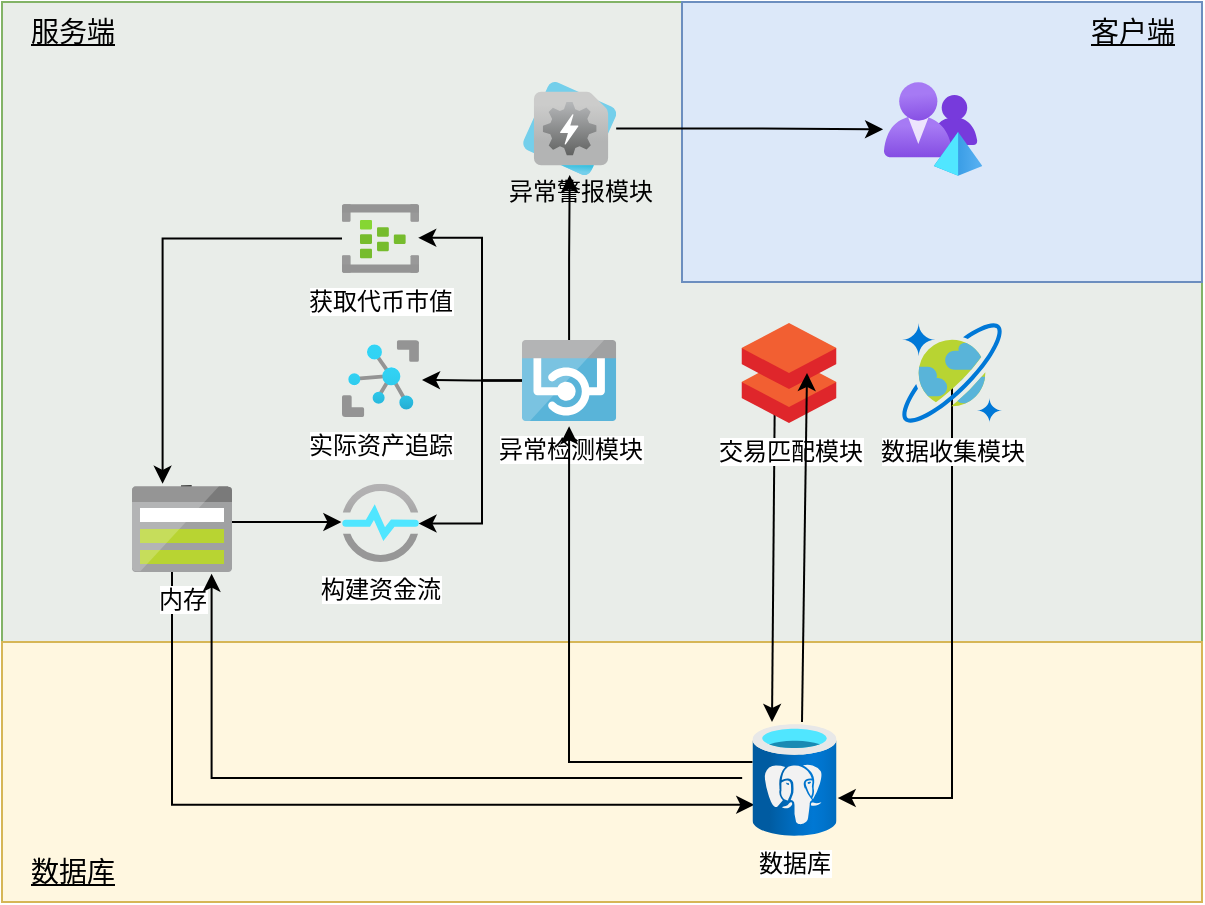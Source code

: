 <mxfile version="21.2.9" type="github" pages="5">
  <diagram id="7gcUSTIZ7YSJ5vT40chW" name="Page-1">
    <mxGraphModel dx="1434" dy="739" grid="1" gridSize="10" guides="1" tooltips="1" connect="1" arrows="1" fold="1" page="1" pageScale="1" pageWidth="1169" pageHeight="827" math="0" shadow="0">
      <root>
        <mxCell id="0" />
        <mxCell id="1" parent="0" />
        <mxCell id="fCvnSZPCtA3nZBG5pQS0-50" value="" style="rounded=1;whiteSpace=wrap;html=1;arcSize=0;fillColor=#e9ede9;strokeColor=#82b366;" parent="1" vertex="1">
          <mxGeometry x="210" y="110" width="600" height="450" as="geometry" />
        </mxCell>
        <mxCell id="fCvnSZPCtA3nZBG5pQS0-58" value="" style="rounded=1;whiteSpace=wrap;html=1;gradientDirection=radial;fillColor=#fff7e0;strokeColor=#d6b656;arcSize=0;" parent="1" vertex="1">
          <mxGeometry x="210" y="430" width="600" height="130" as="geometry" />
        </mxCell>
        <mxCell id="fCvnSZPCtA3nZBG5pQS0-57" value="" style="rounded=1;whiteSpace=wrap;html=1;gradientDirection=radial;fillColor=#dce8f9;strokeColor=#6c8ebf;arcSize=0;" parent="1" vertex="1">
          <mxGeometry x="550" y="110" width="260" height="140" as="geometry" />
        </mxCell>
        <mxCell id="fCvnSZPCtA3nZBG5pQS0-8" style="edgeStyle=none;rounded=0;orthogonalLoop=1;jettySize=auto;html=1;" parent="1" edge="1">
          <mxGeometry relative="1" as="geometry">
            <mxPoint x="596.5" y="295.5" as="sourcePoint" />
            <mxPoint x="595" y="470" as="targetPoint" />
          </mxGeometry>
        </mxCell>
        <mxCell id="SZY12_XKgGBlkoAp8IEY-2" value="交易匹配模块" style="aspect=fixed;html=1;perimeter=none;align=center;shadow=0;dashed=0;image;fontSize=12;image=img/lib/mscae/Databricks.svg;" parent="1" vertex="1">
          <mxGeometry x="579.75" y="270.5" width="47.5" height="50" as="geometry" />
        </mxCell>
        <mxCell id="fCvnSZPCtA3nZBG5pQS0-20" style="edgeStyle=orthogonalEdgeStyle;rounded=0;orthogonalLoop=1;jettySize=auto;html=1;entryX=1.014;entryY=0.661;entryDx=0;entryDy=0;entryPerimeter=0;" parent="1" source="SZY12_XKgGBlkoAp8IEY-6" target="fCvnSZPCtA3nZBG5pQS0-4" edge="1">
          <mxGeometry relative="1" as="geometry">
            <Array as="points">
              <mxPoint x="685" y="508" />
            </Array>
          </mxGeometry>
        </mxCell>
        <mxCell id="SZY12_XKgGBlkoAp8IEY-6" value="数据收集模块" style="aspect=fixed;html=1;perimeter=none;align=center;shadow=0;dashed=0;image;fontSize=12;image=img/lib/mscae/CosmosDB.svg;" parent="1" vertex="1">
          <mxGeometry x="660" y="270.5" width="50" height="50" as="geometry" />
        </mxCell>
        <mxCell id="fCvnSZPCtA3nZBG5pQS0-34" style="edgeStyle=orthogonalEdgeStyle;rounded=0;orthogonalLoop=1;jettySize=auto;html=1;entryX=0.989;entryY=0.49;entryDx=0;entryDy=0;entryPerimeter=0;" parent="1" source="SZY12_XKgGBlkoAp8IEY-7" target="fCvnSZPCtA3nZBG5pQS0-16" edge="1">
          <mxGeometry relative="1" as="geometry">
            <Array as="points">
              <mxPoint x="450" y="299" />
              <mxPoint x="450" y="228" />
            </Array>
          </mxGeometry>
        </mxCell>
        <mxCell id="fCvnSZPCtA3nZBG5pQS0-37" style="edgeStyle=orthogonalEdgeStyle;rounded=0;orthogonalLoop=1;jettySize=auto;html=1;" parent="1" source="SZY12_XKgGBlkoAp8IEY-7" edge="1">
          <mxGeometry relative="1" as="geometry">
            <mxPoint x="420" y="299.0" as="targetPoint" />
          </mxGeometry>
        </mxCell>
        <mxCell id="fCvnSZPCtA3nZBG5pQS0-38" style="edgeStyle=orthogonalEdgeStyle;rounded=0;orthogonalLoop=1;jettySize=auto;html=1;entryX=0.993;entryY=0.509;entryDx=0;entryDy=0;entryPerimeter=0;" parent="1" source="SZY12_XKgGBlkoAp8IEY-7" target="fCvnSZPCtA3nZBG5pQS0-24" edge="1">
          <mxGeometry relative="1" as="geometry">
            <Array as="points">
              <mxPoint x="450" y="299" />
              <mxPoint x="450" y="371" />
            </Array>
          </mxGeometry>
        </mxCell>
        <mxCell id="fCvnSZPCtA3nZBG5pQS0-46" style="edgeStyle=orthogonalEdgeStyle;rounded=0;orthogonalLoop=1;jettySize=auto;html=1;" parent="1" source="SZY12_XKgGBlkoAp8IEY-7" target="fCvnSZPCtA3nZBG5pQS0-17" edge="1">
          <mxGeometry relative="1" as="geometry" />
        </mxCell>
        <mxCell id="SZY12_XKgGBlkoAp8IEY-7" value="异常检测模块" style="aspect=fixed;html=1;perimeter=none;align=center;shadow=0;dashed=0;image;fontSize=12;image=img/lib/mscae/App_Service_API_Apps.svg;" parent="1" vertex="1">
          <mxGeometry x="470" y="279" width="47.09" height="40.5" as="geometry" />
        </mxCell>
        <mxCell id="fCvnSZPCtA3nZBG5pQS0-41" style="edgeStyle=orthogonalEdgeStyle;rounded=0;orthogonalLoop=1;jettySize=auto;html=1;entryX=-0.009;entryY=0.513;entryDx=0;entryDy=0;entryPerimeter=0;exitX=0.597;exitY=0.004;exitDx=0;exitDy=0;exitPerimeter=0;" parent="1" source="fCvnSZPCtA3nZBG5pQS0-1" target="fCvnSZPCtA3nZBG5pQS0-24" edge="1">
          <mxGeometry relative="1" as="geometry">
            <Array as="points">
              <mxPoint x="300" y="370" />
              <mxPoint x="380" y="370" />
            </Array>
          </mxGeometry>
        </mxCell>
        <mxCell id="fCvnSZPCtA3nZBG5pQS0-49" style="edgeStyle=orthogonalEdgeStyle;rounded=0;orthogonalLoop=1;jettySize=auto;html=1;entryX=0.021;entryY=0.722;entryDx=0;entryDy=0;entryPerimeter=0;exitX=0;exitY=0;exitDx=0;exitDy=0;" parent="1" source="fCvnSZPCtA3nZBG5pQS0-1" edge="1">
          <mxGeometry relative="1" as="geometry">
            <mxPoint x="295.0" y="421.5" as="sourcePoint" />
            <mxPoint x="586.132" y="511.432" as="targetPoint" />
            <Array as="points">
              <mxPoint x="295" y="511" />
            </Array>
          </mxGeometry>
        </mxCell>
        <mxCell id="fCvnSZPCtA3nZBG5pQS0-1" value="内存" style="aspect=fixed;html=1;perimeter=none;align=center;shadow=0;dashed=0;image;fontSize=12;image=img/lib/mscae/Storage.svg;" parent="1" vertex="1">
          <mxGeometry x="275" y="352" width="50" height="43" as="geometry" />
        </mxCell>
        <mxCell id="fCvnSZPCtA3nZBG5pQS0-11" style="edgeStyle=orthogonalEdgeStyle;rounded=0;orthogonalLoop=1;jettySize=auto;html=1;entryX=0.5;entryY=1.065;entryDx=0;entryDy=0;entryPerimeter=0;" parent="1" source="fCvnSZPCtA3nZBG5pQS0-4" target="SZY12_XKgGBlkoAp8IEY-7" edge="1">
          <mxGeometry relative="1" as="geometry">
            <Array as="points">
              <mxPoint x="494" y="490" />
            </Array>
          </mxGeometry>
        </mxCell>
        <mxCell id="fCvnSZPCtA3nZBG5pQS0-14" style="edgeStyle=orthogonalEdgeStyle;rounded=0;orthogonalLoop=1;jettySize=auto;html=1;entryX=0.796;entryY=1.02;entryDx=0;entryDy=0;entryPerimeter=0;exitX=-0.123;exitY=0.482;exitDx=0;exitDy=0;exitPerimeter=0;" parent="1" source="fCvnSZPCtA3nZBG5pQS0-4" target="fCvnSZPCtA3nZBG5pQS0-1" edge="1">
          <mxGeometry relative="1" as="geometry">
            <mxPoint x="550" y="447" as="sourcePoint" />
            <mxPoint x="321" y="446.801" as="targetPoint" />
            <Array as="points">
              <mxPoint x="315" y="498" />
            </Array>
          </mxGeometry>
        </mxCell>
        <mxCell id="fCvnSZPCtA3nZBG5pQS0-4" value="数据库" style="aspect=fixed;html=1;points=[];align=center;image;fontSize=12;image=img/lib/azure2/databases/Azure_Database_PostgreSQL_Server.svg;" parent="1" vertex="1">
          <mxGeometry x="585.25" y="471" width="42" height="56" as="geometry" />
        </mxCell>
        <mxCell id="fCvnSZPCtA3nZBG5pQS0-9" style="edgeStyle=none;rounded=0;orthogonalLoop=1;jettySize=auto;html=1;entryX=0;entryY=0;entryDx=0;entryDy=0;" parent="1" edge="1">
          <mxGeometry relative="1" as="geometry">
            <mxPoint x="610" y="470" as="sourcePoint" />
            <mxPoint x="612.5" y="295.5" as="targetPoint" />
          </mxGeometry>
        </mxCell>
        <mxCell id="fCvnSZPCtA3nZBG5pQS0-42" style="edgeStyle=orthogonalEdgeStyle;rounded=0;orthogonalLoop=1;jettySize=auto;html=1;entryX=0.306;entryY=-0.025;entryDx=0;entryDy=0;entryPerimeter=0;" parent="1" source="fCvnSZPCtA3nZBG5pQS0-16" target="fCvnSZPCtA3nZBG5pQS0-1" edge="1">
          <mxGeometry relative="1" as="geometry">
            <mxPoint x="260" y="410" as="targetPoint" />
            <Array as="points">
              <mxPoint x="290" y="228" />
            </Array>
          </mxGeometry>
        </mxCell>
        <mxCell id="fCvnSZPCtA3nZBG5pQS0-16" value="获取代币市值" style="aspect=fixed;html=1;points=[];align=center;image;fontSize=12;image=img/lib/azure2/iot/Event_Hubs.svg;" parent="1" vertex="1">
          <mxGeometry x="380" y="211" width="38.52" height="34.5" as="geometry" />
        </mxCell>
        <mxCell id="fCvnSZPCtA3nZBG5pQS0-54" style="edgeStyle=orthogonalEdgeStyle;rounded=0;orthogonalLoop=1;jettySize=auto;html=1;entryX=-0.009;entryY=0.503;entryDx=0;entryDy=0;entryPerimeter=0;" parent="1" source="fCvnSZPCtA3nZBG5pQS0-17" target="fCvnSZPCtA3nZBG5pQS0-53" edge="1">
          <mxGeometry relative="1" as="geometry" />
        </mxCell>
        <mxCell id="fCvnSZPCtA3nZBG5pQS0-17" value="" style="aspect=fixed;html=1;points=[];align=center;image;fontSize=12;image=img/lib/azure2/other/RTOS.svg;" parent="1" vertex="1">
          <mxGeometry x="470.59" y="150" width="46.5" height="46.5" as="geometry" />
        </mxCell>
        <mxCell id="fCvnSZPCtA3nZBG5pQS0-23" value="实际资产追踪" style="aspect=fixed;html=1;points=[];align=center;image;fontSize=12;image=img/lib/azure2/iot/IoT_Hub.svg;" parent="1" vertex="1">
          <mxGeometry x="380" y="279" width="38.52" height="38.52" as="geometry" />
        </mxCell>
        <mxCell id="fCvnSZPCtA3nZBG5pQS0-24" value="构建资金流" style="aspect=fixed;html=1;points=[];align=center;image;fontSize=12;image=img/lib/azure2/iot/Time_Series_Insights_Environments.svg;" parent="1" vertex="1">
          <mxGeometry x="380" y="350.91" width="38.52" height="39.09" as="geometry" />
        </mxCell>
        <mxCell id="fCvnSZPCtA3nZBG5pQS0-45" value="异常警报模块" style="text;html=1;align=center;verticalAlign=middle;resizable=0;points=[];autosize=1;strokeColor=none;fillColor=none;" parent="1" vertex="1">
          <mxGeometry x="449.26" y="190" width="100" height="30" as="geometry" />
        </mxCell>
        <mxCell id="fCvnSZPCtA3nZBG5pQS0-53" value="" style="aspect=fixed;html=1;points=[];align=center;image;fontSize=12;image=img/lib/azure2/azure_stack/Multi_Tenancy.svg;" parent="1" vertex="1">
          <mxGeometry x="651" y="150" width="49.17" height="47" as="geometry" />
        </mxCell>
        <mxCell id="fCvnSZPCtA3nZBG5pQS0-60" value="&lt;u style=&quot;font-size: 14px;&quot;&gt;数据库&lt;/u&gt;" style="text;html=1;align=center;verticalAlign=middle;resizable=0;points=[];autosize=1;strokeColor=none;fillColor=none;fontSize=14;" parent="1" vertex="1">
          <mxGeometry x="210" y="530" width="70" height="30" as="geometry" />
        </mxCell>
        <mxCell id="fCvnSZPCtA3nZBG5pQS0-61" value="&lt;u style=&quot;font-size: 14px;&quot;&gt;服务端&lt;/u&gt;" style="text;html=1;align=center;verticalAlign=middle;resizable=0;points=[];autosize=1;strokeColor=none;fillColor=none;fontSize=14;" parent="1" vertex="1">
          <mxGeometry x="210" y="110" width="70" height="30" as="geometry" />
        </mxCell>
        <mxCell id="fCvnSZPCtA3nZBG5pQS0-62" value="&lt;u style=&quot;font-size: 14px;&quot;&gt;客户端&lt;/u&gt;" style="text;html=1;align=center;verticalAlign=middle;resizable=0;points=[];autosize=1;strokeColor=none;fillColor=none;fontSize=14;" parent="1" vertex="1">
          <mxGeometry x="740" y="110" width="70" height="30" as="geometry" />
        </mxCell>
      </root>
    </mxGraphModel>
  </diagram>
  <diagram name="整体架构模块" id="tzdB0sstEKL8gar7C3zU">
    <mxGraphModel dx="989" dy="510" grid="1" gridSize="10" guides="1" tooltips="1" connect="1" arrows="1" fold="1" page="1" pageScale="1" pageWidth="1169" pageHeight="827" math="0" shadow="0">
      <root>
        <mxCell id="PqSMLpNbv3ZG1GdDaIyW-0" />
        <mxCell id="PqSMLpNbv3ZG1GdDaIyW-1" parent="PqSMLpNbv3ZG1GdDaIyW-0" />
        <mxCell id="PqSMLpNbv3ZG1GdDaIyW-2" value="" style="rounded=1;whiteSpace=wrap;html=1;arcSize=0;fillColor=#e9ede9;strokeColor=#82b366;" parent="PqSMLpNbv3ZG1GdDaIyW-1" vertex="1">
          <mxGeometry x="210" y="130" width="600" height="350" as="geometry" />
        </mxCell>
        <mxCell id="PqSMLpNbv3ZG1GdDaIyW-3" value="" style="rounded=1;whiteSpace=wrap;html=1;gradientDirection=radial;fillColor=#fff7e0;strokeColor=#d6b656;arcSize=0;" parent="PqSMLpNbv3ZG1GdDaIyW-1" vertex="1">
          <mxGeometry x="210" y="400" width="600" height="120" as="geometry" />
        </mxCell>
        <mxCell id="PqSMLpNbv3ZG1GdDaIyW-4" value="" style="rounded=1;whiteSpace=wrap;html=1;gradientDirection=radial;fillColor=#dce8f9;strokeColor=#6c8ebf;arcSize=0;" parent="PqSMLpNbv3ZG1GdDaIyW-1" vertex="1">
          <mxGeometry x="550" y="130" width="260" height="120" as="geometry" />
        </mxCell>
        <mxCell id="PqSMLpNbv3ZG1GdDaIyW-7" style="edgeStyle=orthogonalEdgeStyle;rounded=0;orthogonalLoop=1;jettySize=auto;html=1;entryX=0.995;entryY=0.682;entryDx=0;entryDy=0;entryPerimeter=0;exitX=0.488;exitY=0.965;exitDx=0;exitDy=0;exitPerimeter=0;" parent="PqSMLpNbv3ZG1GdDaIyW-1" source="7ehtW5c3o4fFcdN01mi9-8" target="PqSMLpNbv3ZG1GdDaIyW-19" edge="1">
          <mxGeometry relative="1" as="geometry">
            <mxPoint x="685" y="295.5" as="sourcePoint" />
            <Array as="points">
              <mxPoint x="700" y="319" />
              <mxPoint x="700" y="457" />
            </Array>
          </mxGeometry>
        </mxCell>
        <mxCell id="PqSMLpNbv3ZG1GdDaIyW-9" style="edgeStyle=orthogonalEdgeStyle;rounded=0;orthogonalLoop=1;jettySize=auto;html=1;entryX=0.989;entryY=0.49;entryDx=0;entryDy=0;entryPerimeter=0;" parent="PqSMLpNbv3ZG1GdDaIyW-1" edge="1">
          <mxGeometry relative="1" as="geometry">
            <mxPoint x="493.545" y="299.25" as="sourcePoint" />
            <mxPoint x="418.096" y="227.905" as="targetPoint" />
            <Array as="points">
              <mxPoint x="450" y="299" />
              <mxPoint x="450" y="228" />
            </Array>
          </mxGeometry>
        </mxCell>
        <mxCell id="PqSMLpNbv3ZG1GdDaIyW-10" style="edgeStyle=orthogonalEdgeStyle;rounded=0;orthogonalLoop=1;jettySize=auto;html=1;" parent="PqSMLpNbv3ZG1GdDaIyW-1" edge="1">
          <mxGeometry relative="1" as="geometry">
            <mxPoint x="420" y="299.0" as="targetPoint" />
            <mxPoint x="493.545" y="299.25" as="sourcePoint" />
            <Array as="points">
              <mxPoint x="440" y="299" />
              <mxPoint x="440" y="299" />
            </Array>
          </mxGeometry>
        </mxCell>
        <mxCell id="PqSMLpNbv3ZG1GdDaIyW-11" style="edgeStyle=orthogonalEdgeStyle;rounded=0;orthogonalLoop=1;jettySize=auto;html=1;entryX=0.993;entryY=0.509;entryDx=0;entryDy=0;entryPerimeter=0;" parent="PqSMLpNbv3ZG1GdDaIyW-1" edge="1">
          <mxGeometry relative="1" as="geometry">
            <mxPoint x="493.545" y="299.25" as="sourcePoint" />
            <mxPoint x="418.25" y="370.807" as="targetPoint" />
            <Array as="points">
              <mxPoint x="450" y="299" />
              <mxPoint x="450" y="371" />
            </Array>
          </mxGeometry>
        </mxCell>
        <mxCell id="PqSMLpNbv3ZG1GdDaIyW-14" style="edgeStyle=orthogonalEdgeStyle;rounded=0;orthogonalLoop=1;jettySize=auto;html=1;entryX=-0.009;entryY=0.513;entryDx=0;entryDy=0;entryPerimeter=0;exitX=0.597;exitY=0.004;exitDx=0;exitDy=0;exitPerimeter=0;" parent="PqSMLpNbv3ZG1GdDaIyW-1" source="PqSMLpNbv3ZG1GdDaIyW-16" edge="1">
          <mxGeometry relative="1" as="geometry">
            <mxPoint x="379.653" y="370.963" as="targetPoint" />
            <Array as="points">
              <mxPoint x="300" y="370" />
              <mxPoint x="380" y="370" />
            </Array>
          </mxGeometry>
        </mxCell>
        <mxCell id="PqSMLpNbv3ZG1GdDaIyW-15" style="edgeStyle=orthogonalEdgeStyle;rounded=0;orthogonalLoop=1;jettySize=auto;html=1;entryX=0.026;entryY=0.774;entryDx=0;entryDy=0;entryPerimeter=0;" parent="PqSMLpNbv3ZG1GdDaIyW-1" target="PqSMLpNbv3ZG1GdDaIyW-19" edge="1">
          <mxGeometry relative="1" as="geometry">
            <mxPoint x="295" y="380" as="sourcePoint" />
            <mxPoint x="586.132" y="465.432" as="targetPoint" />
            <Array as="points">
              <mxPoint x="290" y="380" />
              <mxPoint x="290" y="462" />
            </Array>
          </mxGeometry>
        </mxCell>
        <mxCell id="PqSMLpNbv3ZG1GdDaIyW-16" value="内存" style="aspect=fixed;html=1;perimeter=none;align=center;shadow=0;dashed=0;image;fontSize=12;image=img/lib/mscae/Storage.svg;" parent="PqSMLpNbv3ZG1GdDaIyW-1" vertex="1">
          <mxGeometry x="275" y="335" width="50" height="43" as="geometry" />
        </mxCell>
        <mxCell id="PqSMLpNbv3ZG1GdDaIyW-17" style="edgeStyle=orthogonalEdgeStyle;rounded=0;orthogonalLoop=1;jettySize=auto;html=1;entryX=0.5;entryY=1.065;entryDx=0;entryDy=0;entryPerimeter=0;" parent="PqSMLpNbv3ZG1GdDaIyW-1" source="PqSMLpNbv3ZG1GdDaIyW-19" edge="1">
          <mxGeometry relative="1" as="geometry">
            <mxPoint x="493.545" y="322.133" as="targetPoint" />
            <Array as="points">
              <mxPoint x="494" y="447" />
            </Array>
          </mxGeometry>
        </mxCell>
        <mxCell id="7ehtW5c3o4fFcdN01mi9-7" style="edgeStyle=orthogonalEdgeStyle;rounded=0;orthogonalLoop=1;jettySize=auto;html=1;fontSize=14;entryX=0.61;entryY=1.064;entryDx=0;entryDy=0;entryPerimeter=0;" parent="PqSMLpNbv3ZG1GdDaIyW-1" source="PqSMLpNbv3ZG1GdDaIyW-19" target="7ehtW5c3o4fFcdN01mi9-4" edge="1">
          <mxGeometry relative="1" as="geometry">
            <Array as="points">
              <mxPoint x="605" y="362" />
              <mxPoint x="605" y="362" />
            </Array>
          </mxGeometry>
        </mxCell>
        <mxCell id="NPJen0phOshPfew-Civ0-1" style="edgeStyle=orthogonalEdgeStyle;rounded=0;orthogonalLoop=1;jettySize=auto;html=1;entryX=0.767;entryY=1.031;entryDx=0;entryDy=0;entryPerimeter=0;" edge="1" parent="PqSMLpNbv3ZG1GdDaIyW-1" source="PqSMLpNbv3ZG1GdDaIyW-19" target="PqSMLpNbv3ZG1GdDaIyW-16">
          <mxGeometry relative="1" as="geometry" />
        </mxCell>
        <mxCell id="PqSMLpNbv3ZG1GdDaIyW-19" value="数据库" style="aspect=fixed;html=1;points=[];align=center;image;fontSize=12;image=img/lib/azure2/databases/Azure_Database_PostgreSQL_Server.svg;" parent="PqSMLpNbv3ZG1GdDaIyW-1" vertex="1">
          <mxGeometry x="582.25" y="419" width="42" height="56" as="geometry" />
        </mxCell>
        <mxCell id="PqSMLpNbv3ZG1GdDaIyW-20" style="edgeStyle=none;rounded=0;orthogonalLoop=1;jettySize=auto;html=1;entryX=0;entryY=0;entryDx=0;entryDy=0;startArrow=none;" parent="PqSMLpNbv3ZG1GdDaIyW-1" source="7ehtW5c3o4fFcdN01mi9-4" edge="1">
          <mxGeometry relative="1" as="geometry">
            <mxPoint x="610" y="470" as="sourcePoint" />
            <mxPoint x="612.5" y="295.5" as="targetPoint" />
          </mxGeometry>
        </mxCell>
        <mxCell id="PqSMLpNbv3ZG1GdDaIyW-21" style="edgeStyle=orthogonalEdgeStyle;rounded=0;orthogonalLoop=1;jettySize=auto;html=1;entryX=0.306;entryY=-0.025;entryDx=0;entryDy=0;entryPerimeter=0;" parent="PqSMLpNbv3ZG1GdDaIyW-1" target="PqSMLpNbv3ZG1GdDaIyW-16" edge="1">
          <mxGeometry relative="1" as="geometry">
            <mxPoint x="380" y="228.3" as="sourcePoint" />
            <mxPoint x="260" y="410" as="targetPoint" />
            <Array as="points">
              <mxPoint x="290" y="228" />
            </Array>
          </mxGeometry>
        </mxCell>
        <mxCell id="PqSMLpNbv3ZG1GdDaIyW-28" value="" style="aspect=fixed;html=1;points=[];align=center;image;fontSize=12;image=img/lib/azure2/azure_stack/Multi_Tenancy.svg;" parent="PqSMLpNbv3ZG1GdDaIyW-1" vertex="1">
          <mxGeometry x="671.33" y="140" width="49.17" height="47" as="geometry" />
        </mxCell>
        <mxCell id="PqSMLpNbv3ZG1GdDaIyW-29" value="&lt;u style=&quot;font-size: 14px;&quot;&gt;数据库&lt;/u&gt;" style="text;html=1;align=center;verticalAlign=middle;resizable=0;points=[];autosize=1;strokeColor=none;fillColor=none;fontSize=14;" parent="PqSMLpNbv3ZG1GdDaIyW-1" vertex="1">
          <mxGeometry x="210" y="440" width="70" height="30" as="geometry" />
        </mxCell>
        <mxCell id="PqSMLpNbv3ZG1GdDaIyW-30" value="&lt;u style=&quot;font-size: 14px;&quot;&gt;服务端&lt;/u&gt;" style="text;html=1;align=center;verticalAlign=middle;resizable=0;points=[];autosize=1;strokeColor=none;fillColor=none;fontSize=14;" parent="PqSMLpNbv3ZG1GdDaIyW-1" vertex="1">
          <mxGeometry x="210" y="130" width="70" height="30" as="geometry" />
        </mxCell>
        <mxCell id="PqSMLpNbv3ZG1GdDaIyW-31" value="&lt;u&gt;客户端&lt;/u&gt;" style="text;html=1;align=center;verticalAlign=middle;resizable=0;points=[];autosize=1;strokeColor=none;fillColor=none;fontSize=14;" parent="PqSMLpNbv3ZG1GdDaIyW-1" vertex="1">
          <mxGeometry x="740" y="130" width="70" height="30" as="geometry" />
        </mxCell>
        <mxCell id="7ehtW5c3o4fFcdN01mi9-0" value="" style="aspect=fixed;html=1;points=[];align=center;image;fontSize=12;image=img/lib/azure2/networking/Reserved_IP_Addresses_Classic.svg;fillColor=#dce8f9;gradientColor=none;gradientDirection=radial;" parent="PqSMLpNbv3ZG1GdDaIyW-1" vertex="1">
          <mxGeometry x="375.75" y="210.5" width="42.66" height="34.5" as="geometry" />
        </mxCell>
        <mxCell id="7ehtW5c3o4fFcdN01mi9-1" value="" style="aspect=fixed;html=1;points=[];align=center;image;fontSize=12;image=img/lib/azure2/networking/Reserved_IP_Addresses_Classic.svg;fillColor=#dce8f9;gradientColor=none;gradientDirection=radial;" parent="PqSMLpNbv3ZG1GdDaIyW-1" vertex="1">
          <mxGeometry x="375.75" y="282" width="42.66" height="34.5" as="geometry" />
        </mxCell>
        <mxCell id="7ehtW5c3o4fFcdN01mi9-2" value="" style="aspect=fixed;html=1;points=[];align=center;image;fontSize=12;image=img/lib/azure2/networking/Reserved_IP_Addresses_Classic.svg;fillColor=#dce8f9;gradientColor=none;gradientDirection=radial;" parent="PqSMLpNbv3ZG1GdDaIyW-1" vertex="1">
          <mxGeometry x="375.75" y="349" width="42.66" height="34.5" as="geometry" />
        </mxCell>
        <mxCell id="7ehtW5c3o4fFcdN01mi9-12" style="edgeStyle=orthogonalEdgeStyle;rounded=0;orthogonalLoop=1;jettySize=auto;html=1;fontSize=14;" parent="PqSMLpNbv3ZG1GdDaIyW-1" source="7ehtW5c3o4fFcdN01mi9-3" target="7ehtW5c3o4fFcdN01mi9-11" edge="1">
          <mxGeometry relative="1" as="geometry" />
        </mxCell>
        <mxCell id="7ehtW5c3o4fFcdN01mi9-3" value="" style="aspect=fixed;html=1;points=[];align=center;image;fontSize=12;image=img/lib/azure2/intune/Client_Apps.svg;fillColor=#dce8f9;gradientColor=none;gradientDirection=radial;" parent="PqSMLpNbv3ZG1GdDaIyW-1" vertex="1">
          <mxGeometry x="471.26" y="281" width="43" height="43" as="geometry" />
        </mxCell>
        <mxCell id="7ehtW5c3o4fFcdN01mi9-13" style="edgeStyle=orthogonalEdgeStyle;rounded=0;orthogonalLoop=1;jettySize=auto;html=1;entryX=0.266;entryY=-0.025;entryDx=0;entryDy=0;entryPerimeter=0;fontSize=14;" parent="PqSMLpNbv3ZG1GdDaIyW-1" edge="1" target="PqSMLpNbv3ZG1GdDaIyW-19">
          <mxGeometry relative="1" as="geometry">
            <mxPoint x="592.762" y="322.75" as="sourcePoint" />
            <mxPoint x="593.126" y="400.272" as="targetPoint" />
            <Array as="points">
              <mxPoint x="593" y="340" />
            </Array>
          </mxGeometry>
        </mxCell>
        <mxCell id="7ehtW5c3o4fFcdN01mi9-4" value="" style="aspect=fixed;html=1;points=[];align=center;image;fontSize=12;image=img/lib/azure2/intune/Client_Apps.svg;fillColor=#dce8f9;gradientColor=none;gradientDirection=radial;" parent="PqSMLpNbv3ZG1GdDaIyW-1" vertex="1">
          <mxGeometry x="579.25" y="279.75" width="43" height="43" as="geometry" />
        </mxCell>
        <mxCell id="7ehtW5c3o4fFcdN01mi9-8" value="" style="aspect=fixed;html=1;points=[];align=center;image;fontSize=12;image=img/lib/azure2/intune/Client_Apps.svg;fillColor=#dce8f9;gradientColor=none;gradientDirection=radial;" parent="PqSMLpNbv3ZG1GdDaIyW-1" vertex="1">
          <mxGeometry x="677.5" y="277" width="43" height="43" as="geometry" />
        </mxCell>
        <mxCell id="7ehtW5c3o4fFcdN01mi9-9" style="edgeStyle=orthogonalEdgeStyle;rounded=0;orthogonalLoop=1;jettySize=auto;html=1;exitX=0.5;exitY=1;exitDx=0;exitDy=0;fontSize=14;" parent="PqSMLpNbv3ZG1GdDaIyW-1" source="PqSMLpNbv3ZG1GdDaIyW-3" target="PqSMLpNbv3ZG1GdDaIyW-3" edge="1">
          <mxGeometry relative="1" as="geometry" />
        </mxCell>
        <mxCell id="7ehtW5c3o4fFcdN01mi9-15" style="edgeStyle=none;rounded=0;orthogonalLoop=1;jettySize=auto;html=1;fontSize=14;" parent="PqSMLpNbv3ZG1GdDaIyW-1" source="7ehtW5c3o4fFcdN01mi9-11" edge="1">
          <mxGeometry relative="1" as="geometry">
            <mxPoint x="670" y="160" as="targetPoint" />
          </mxGeometry>
        </mxCell>
        <mxCell id="7ehtW5c3o4fFcdN01mi9-16" style="edgeStyle=none;rounded=0;orthogonalLoop=1;jettySize=auto;html=1;fontSize=14;" parent="PqSMLpNbv3ZG1GdDaIyW-1" source="7ehtW5c3o4fFcdN01mi9-11" target="7ehtW5c3o4fFcdN01mi9-14" edge="1">
          <mxGeometry relative="1" as="geometry" />
        </mxCell>
        <mxCell id="7ehtW5c3o4fFcdN01mi9-11" value="" style="aspect=fixed;html=1;points=[];align=center;image;fontSize=12;image=img/lib/azure2/intune/Client_Apps.svg;fillColor=#dce8f9;gradientColor=none;gradientDirection=radial;" parent="PqSMLpNbv3ZG1GdDaIyW-1" vertex="1">
          <mxGeometry x="471.26" y="154" width="43" height="43" as="geometry" />
        </mxCell>
        <mxCell id="7ehtW5c3o4fFcdN01mi9-14" value="" style="aspect=fixed;html=1;points=[];align=center;image;fontSize=12;image=img/lib/azure2/general/File.svg;fillColor=#dce8f9;gradientColor=none;gradientDirection=radial;" parent="PqSMLpNbv3ZG1GdDaIyW-1" vertex="1">
          <mxGeometry x="610" y="187" width="39.77" height="49" as="geometry" />
        </mxCell>
      </root>
    </mxGraphModel>
  </diagram>
  <diagram id="KNqOBNtDCMnoge13Yw4P" name="collectors">
    <mxGraphModel dx="1434" dy="739" grid="1" gridSize="10" guides="1" tooltips="1" connect="1" arrows="1" fold="1" page="1" pageScale="1" pageWidth="827" pageHeight="1169" math="0" shadow="0">
      <root>
        <mxCell id="0" />
        <mxCell id="1" parent="0" />
        <mxCell id="VzD2mCnf857cZltus-OB-77" value="" style="rounded=0;whiteSpace=wrap;html=1;fontFamily=Times New Roman;fontSize=13;gradientDirection=radial;" parent="1" vertex="1">
          <mxGeometry x="150" y="780" width="490" height="110" as="geometry" />
        </mxCell>
        <mxCell id="VzD2mCnf857cZltus-OB-5" value="" style="aspect=fixed;html=1;points=[];align=center;image;fontSize=12;image=img/lib/azure2/devops/Azure_DevOps.svg;fillColor=#dce8f9;gradientColor=none;gradientDirection=radial;" parent="1" vertex="1">
          <mxGeometry x="360" y="160" width="64" height="64" as="geometry" />
        </mxCell>
        <mxCell id="VzD2mCnf857cZltus-OB-13" style="edgeStyle=none;rounded=0;orthogonalLoop=1;jettySize=auto;html=1;fontSize=14;entryX=0.332;entryY=0.979;entryDx=0;entryDy=0;entryPerimeter=0;" parent="1" source="VzD2mCnf857cZltus-OB-6" target="VzD2mCnf857cZltus-OB-9" edge="1">
          <mxGeometry relative="1" as="geometry">
            <mxPoint x="190" y="250" as="targetPoint" />
          </mxGeometry>
        </mxCell>
        <mxCell id="VzD2mCnf857cZltus-OB-24" style="edgeStyle=none;rounded=0;orthogonalLoop=1;jettySize=auto;html=1;fontSize=14;entryX=0.467;entryY=1.009;entryDx=0;entryDy=0;entryPerimeter=0;" parent="1" source="VzD2mCnf857cZltus-OB-6" target="VzD2mCnf857cZltus-OB-10" edge="1">
          <mxGeometry relative="1" as="geometry" />
        </mxCell>
        <mxCell id="VzD2mCnf857cZltus-OB-27" style="edgeStyle=none;rounded=0;orthogonalLoop=1;jettySize=auto;html=1;entryX=0.28;entryY=1.036;entryDx=0;entryDy=0;entryPerimeter=0;fontSize=14;" parent="1" source="VzD2mCnf857cZltus-OB-6" target="VzD2mCnf857cZltus-OB-11" edge="1">
          <mxGeometry relative="1" as="geometry" />
        </mxCell>
        <mxCell id="VzD2mCnf857cZltus-OB-30" style="edgeStyle=none;rounded=0;orthogonalLoop=1;jettySize=auto;html=1;entryX=0.173;entryY=0.987;entryDx=0;entryDy=0;entryPerimeter=0;fontSize=14;" parent="1" source="VzD2mCnf857cZltus-OB-6" target="VzD2mCnf857cZltus-OB-12" edge="1">
          <mxGeometry relative="1" as="geometry" />
        </mxCell>
        <mxCell id="VzD2mCnf857cZltus-OB-6" value="" style="aspect=fixed;html=1;points=[];align=center;image;fontSize=12;image=img/lib/azure2/blockchain/ABS_Member.svg;fillColor=#dce8f9;gradientColor=none;gradientDirection=radial;" parent="1" vertex="1">
          <mxGeometry x="210" y="446.25" width="42" height="48.75" as="geometry" />
        </mxCell>
        <mxCell id="VzD2mCnf857cZltus-OB-14" style="edgeStyle=none;rounded=0;orthogonalLoop=1;jettySize=auto;html=1;entryX=0.318;entryY=1.009;entryDx=0;entryDy=0;entryPerimeter=0;fontSize=14;" parent="1" source="VzD2mCnf857cZltus-OB-7" target="VzD2mCnf857cZltus-OB-9" edge="1">
          <mxGeometry relative="1" as="geometry" />
        </mxCell>
        <mxCell id="VzD2mCnf857cZltus-OB-25" style="edgeStyle=none;rounded=0;orthogonalLoop=1;jettySize=auto;html=1;entryX=0.467;entryY=1.054;entryDx=0;entryDy=0;entryPerimeter=0;fontSize=14;" parent="1" source="VzD2mCnf857cZltus-OB-7" target="VzD2mCnf857cZltus-OB-10" edge="1">
          <mxGeometry relative="1" as="geometry" />
        </mxCell>
        <mxCell id="VzD2mCnf857cZltus-OB-28" style="edgeStyle=none;rounded=0;orthogonalLoop=1;jettySize=auto;html=1;entryX=0.28;entryY=1.051;entryDx=0;entryDy=0;entryPerimeter=0;fontSize=14;" parent="1" source="VzD2mCnf857cZltus-OB-7" target="VzD2mCnf857cZltus-OB-11" edge="1">
          <mxGeometry relative="1" as="geometry" />
        </mxCell>
        <mxCell id="VzD2mCnf857cZltus-OB-31" style="edgeStyle=none;rounded=0;orthogonalLoop=1;jettySize=auto;html=1;entryX=0.173;entryY=1.001;entryDx=0;entryDy=0;entryPerimeter=0;fontSize=14;" parent="1" source="VzD2mCnf857cZltus-OB-7" target="VzD2mCnf857cZltus-OB-12" edge="1">
          <mxGeometry relative="1" as="geometry" />
        </mxCell>
        <mxCell id="VzD2mCnf857cZltus-OB-7" value="" style="aspect=fixed;html=1;points=[];align=center;image;fontSize=12;image=img/lib/azure2/blockchain/ABS_Member.svg;fillColor=#dce8f9;gradientColor=none;gradientDirection=radial;" parent="1" vertex="1">
          <mxGeometry x="360" y="445.09" width="43" height="49.91" as="geometry" />
        </mxCell>
        <mxCell id="VzD2mCnf857cZltus-OB-15" style="edgeStyle=none;rounded=0;orthogonalLoop=1;jettySize=auto;html=1;fontSize=14;entryX=0.404;entryY=1.054;entryDx=0;entryDy=0;entryPerimeter=0;" parent="1" source="VzD2mCnf857cZltus-OB-8" target="VzD2mCnf857cZltus-OB-9" edge="1">
          <mxGeometry relative="1" as="geometry" />
        </mxCell>
        <mxCell id="VzD2mCnf857cZltus-OB-26" style="edgeStyle=none;rounded=0;orthogonalLoop=1;jettySize=auto;html=1;entryX=0.523;entryY=1.054;entryDx=0;entryDy=0;entryPerimeter=0;fontSize=14;" parent="1" source="VzD2mCnf857cZltus-OB-8" target="VzD2mCnf857cZltus-OB-10" edge="1">
          <mxGeometry relative="1" as="geometry" />
        </mxCell>
        <mxCell id="VzD2mCnf857cZltus-OB-29" style="edgeStyle=none;rounded=0;orthogonalLoop=1;jettySize=auto;html=1;entryX=0.266;entryY=1.051;entryDx=0;entryDy=0;entryPerimeter=0;fontSize=14;" parent="1" source="VzD2mCnf857cZltus-OB-8" target="VzD2mCnf857cZltus-OB-11" edge="1">
          <mxGeometry relative="1" as="geometry" />
        </mxCell>
        <mxCell id="VzD2mCnf857cZltus-OB-32" style="edgeStyle=none;rounded=0;orthogonalLoop=1;jettySize=auto;html=1;entryX=0.23;entryY=1.001;entryDx=0;entryDy=0;entryPerimeter=0;fontSize=14;" parent="1" source="VzD2mCnf857cZltus-OB-8" target="VzD2mCnf857cZltus-OB-12" edge="1">
          <mxGeometry relative="1" as="geometry" />
        </mxCell>
        <mxCell id="VzD2mCnf857cZltus-OB-8" value="" style="aspect=fixed;html=1;points=[];align=center;image;fontSize=12;image=img/lib/azure2/blockchain/ABS_Member.svg;fillColor=#dce8f9;gradientColor=none;gradientDirection=radial;" parent="1" vertex="1">
          <mxGeometry x="510" y="440" width="47.38" height="55" as="geometry" />
        </mxCell>
        <mxCell id="VzD2mCnf857cZltus-OB-33" style="edgeStyle=none;rounded=0;orthogonalLoop=1;jettySize=auto;html=1;entryX=-0.064;entryY=1.001;entryDx=0;entryDy=0;entryPerimeter=0;fontSize=14;" parent="1" source="VzD2mCnf857cZltus-OB-9" target="VzD2mCnf857cZltus-OB-5" edge="1">
          <mxGeometry relative="1" as="geometry" />
        </mxCell>
        <mxCell id="VzD2mCnf857cZltus-OB-9" value="" style="aspect=fixed;html=1;points=[];align=center;image;fontSize=12;image=img/lib/azure2/management_governance/Resource_Graph_Explorer.svg;fillColor=#dce8f9;gradientColor=none;gradientDirection=radial;" parent="1" vertex="1">
          <mxGeometry x="190" y="300" width="47" height="44.9" as="geometry" />
        </mxCell>
        <mxCell id="VzD2mCnf857cZltus-OB-34" style="edgeStyle=none;rounded=0;orthogonalLoop=1;jettySize=auto;html=1;entryX=0.249;entryY=1.031;entryDx=0;entryDy=0;entryPerimeter=0;fontSize=14;" parent="1" source="VzD2mCnf857cZltus-OB-10" target="VzD2mCnf857cZltus-OB-5" edge="1">
          <mxGeometry relative="1" as="geometry" />
        </mxCell>
        <mxCell id="VzD2mCnf857cZltus-OB-10" value="" style="aspect=fixed;html=1;points=[];align=center;image;fontSize=12;image=img/lib/azure2/management_governance/Resource_Graph_Explorer.svg;fillColor=#dce8f9;gradientColor=none;gradientDirection=radial;" parent="1" vertex="1">
          <mxGeometry x="296.5" y="310" width="49" height="46.81" as="geometry" />
        </mxCell>
        <mxCell id="VzD2mCnf857cZltus-OB-35" style="edgeStyle=none;rounded=0;orthogonalLoop=1;jettySize=auto;html=1;entryX=0.469;entryY=0.938;entryDx=0;entryDy=0;entryPerimeter=0;fontSize=14;" parent="1" source="VzD2mCnf857cZltus-OB-11" target="VzD2mCnf857cZltus-OB-5" edge="1">
          <mxGeometry relative="1" as="geometry" />
        </mxCell>
        <mxCell id="VzD2mCnf857cZltus-OB-11" value="" style="aspect=fixed;html=1;points=[];align=center;image;fontSize=12;image=img/lib/azure2/management_governance/Resource_Graph_Explorer.svg;fillColor=#dce8f9;gradientColor=none;gradientDirection=radial;" parent="1" vertex="1">
          <mxGeometry x="424" y="300" width="50" height="47.76" as="geometry" />
        </mxCell>
        <mxCell id="VzD2mCnf857cZltus-OB-36" style="edgeStyle=none;rounded=0;orthogonalLoop=1;jettySize=auto;html=1;entryX=0.799;entryY=0.987;entryDx=0;entryDy=0;entryPerimeter=0;fontSize=14;" parent="1" source="VzD2mCnf857cZltus-OB-12" target="VzD2mCnf857cZltus-OB-5" edge="1">
          <mxGeometry relative="1" as="geometry" />
        </mxCell>
        <mxCell id="VzD2mCnf857cZltus-OB-12" value="" style="aspect=fixed;html=1;points=[];align=center;image;fontSize=12;image=img/lib/azure2/management_governance/Resource_Graph_Explorer.svg;fillColor=#dce8f9;gradientColor=none;gradientDirection=radial;" parent="1" vertex="1">
          <mxGeometry x="540" y="327.76" width="47" height="44.9" as="geometry" />
        </mxCell>
        <mxCell id="VzD2mCnf857cZltus-OB-20" value="" style="shape=waypoint;sketch=0;size=6;pointerEvents=1;points=[];fillColor=none;resizable=0;rotatable=0;perimeter=centerPerimeter;snapToPoint=1;fontSize=14;" parent="1" vertex="1">
          <mxGeometry x="273" y="460" width="20" height="20" as="geometry" />
        </mxCell>
        <mxCell id="VzD2mCnf857cZltus-OB-21" value="" style="shape=waypoint;sketch=0;size=6;pointerEvents=1;points=[];fillColor=none;resizable=0;rotatable=0;perimeter=centerPerimeter;snapToPoint=1;fontSize=14;" parent="1" vertex="1">
          <mxGeometry x="311" y="460" width="20" height="20" as="geometry" />
        </mxCell>
        <mxCell id="VzD2mCnf857cZltus-OB-22" value="" style="shape=waypoint;sketch=0;size=6;pointerEvents=1;points=[];fillColor=none;resizable=0;rotatable=0;perimeter=centerPerimeter;snapToPoint=1;fontSize=14;" parent="1" vertex="1">
          <mxGeometry x="430" y="460" width="20" height="20" as="geometry" />
        </mxCell>
        <mxCell id="VzD2mCnf857cZltus-OB-23" value="" style="shape=waypoint;sketch=0;size=6;pointerEvents=1;points=[];fillColor=none;resizable=0;rotatable=0;perimeter=centerPerimeter;snapToPoint=1;fontSize=14;" parent="1" vertex="1">
          <mxGeometry x="461.5" y="460" width="20" height="20" as="geometry" />
        </mxCell>
        <mxCell id="VzD2mCnf857cZltus-OB-38" style="edgeStyle=none;rounded=0;orthogonalLoop=1;jettySize=auto;html=1;fontSize=14;entryX=0.332;entryY=0.979;entryDx=0;entryDy=0;entryPerimeter=0;" parent="1" edge="1">
          <mxGeometry relative="1" as="geometry">
            <mxPoint x="215.604" y="723.957" as="targetPoint" />
            <mxPoint x="236.113" y="826.25" as="sourcePoint" />
          </mxGeometry>
        </mxCell>
        <mxCell id="VzD2mCnf857cZltus-OB-39" style="edgeStyle=none;rounded=0;orthogonalLoop=1;jettySize=auto;html=1;fontSize=14;entryX=0.467;entryY=1.009;entryDx=0;entryDy=0;entryPerimeter=0;" parent="1" edge="1">
          <mxGeometry relative="1" as="geometry">
            <mxPoint x="259.999" y="826.25" as="sourcePoint" />
            <mxPoint x="329.383" y="737.231" as="targetPoint" />
          </mxGeometry>
        </mxCell>
        <mxCell id="VzD2mCnf857cZltus-OB-40" style="edgeStyle=none;rounded=0;orthogonalLoop=1;jettySize=auto;html=1;entryX=0.28;entryY=1.036;entryDx=0;entryDy=0;entryPerimeter=0;fontSize=14;" parent="1" edge="1">
          <mxGeometry relative="1" as="geometry">
            <mxPoint x="262" y="838.335" as="sourcePoint" />
            <mxPoint x="448" y="729.479" as="targetPoint" />
          </mxGeometry>
        </mxCell>
        <mxCell id="VzD2mCnf857cZltus-OB-41" style="edgeStyle=none;rounded=0;orthogonalLoop=1;jettySize=auto;html=1;entryX=0.173;entryY=0.987;entryDx=0;entryDy=0;entryPerimeter=0;fontSize=14;" parent="1" edge="1">
          <mxGeometry relative="1" as="geometry">
            <mxPoint x="262" y="844.099" as="sourcePoint" />
            <mxPoint x="558.131" y="752.076" as="targetPoint" />
          </mxGeometry>
        </mxCell>
        <mxCell id="VzD2mCnf857cZltus-OB-43" style="edgeStyle=none;rounded=0;orthogonalLoop=1;jettySize=auto;html=1;entryX=0.318;entryY=1.009;entryDx=0;entryDy=0;entryPerimeter=0;fontSize=14;" parent="1" edge="1">
          <mxGeometry relative="1" as="geometry">
            <mxPoint x="370" y="834.855" as="sourcePoint" />
            <mxPoint x="214.946" y="725.304" as="targetPoint" />
          </mxGeometry>
        </mxCell>
        <mxCell id="VzD2mCnf857cZltus-OB-44" style="edgeStyle=none;rounded=0;orthogonalLoop=1;jettySize=auto;html=1;entryX=0.467;entryY=1.054;entryDx=0;entryDy=0;entryPerimeter=0;fontSize=14;" parent="1" edge="1">
          <mxGeometry relative="1" as="geometry">
            <mxPoint x="377.498" y="825.09" as="sourcePoint" />
            <mxPoint x="329.383" y="739.338" as="targetPoint" />
          </mxGeometry>
        </mxCell>
        <mxCell id="VzD2mCnf857cZltus-OB-45" style="edgeStyle=none;rounded=0;orthogonalLoop=1;jettySize=auto;html=1;entryX=0.28;entryY=1.051;entryDx=0;entryDy=0;entryPerimeter=0;fontSize=14;" parent="1" edge="1">
          <mxGeometry relative="1" as="geometry">
            <mxPoint x="403.264" y="825.09" as="sourcePoint" />
            <mxPoint x="448" y="730.196" as="targetPoint" />
          </mxGeometry>
        </mxCell>
        <mxCell id="VzD2mCnf857cZltus-OB-46" style="edgeStyle=none;rounded=0;orthogonalLoop=1;jettySize=auto;html=1;entryX=0.173;entryY=1.001;entryDx=0;entryDy=0;entryPerimeter=0;fontSize=14;" parent="1" edge="1">
          <mxGeometry relative="1" as="geometry">
            <mxPoint x="413.0" y="837.485" as="sourcePoint" />
            <mxPoint x="558.131" y="752.705" as="targetPoint" />
          </mxGeometry>
        </mxCell>
        <mxCell id="VzD2mCnf857cZltus-OB-48" style="edgeStyle=none;rounded=0;orthogonalLoop=1;jettySize=auto;html=1;fontSize=14;entryX=0.404;entryY=1.054;entryDx=0;entryDy=0;entryPerimeter=0;" parent="1" edge="1">
          <mxGeometry relative="1" as="geometry">
            <mxPoint x="520" y="838.732" as="sourcePoint" />
            <mxPoint x="218.988" y="727.325" as="targetPoint" />
          </mxGeometry>
        </mxCell>
        <mxCell id="VzD2mCnf857cZltus-OB-49" style="edgeStyle=none;rounded=0;orthogonalLoop=1;jettySize=auto;html=1;entryX=0.523;entryY=1.054;entryDx=0;entryDy=0;entryPerimeter=0;fontSize=14;" parent="1" edge="1">
          <mxGeometry relative="1" as="geometry">
            <mxPoint x="520" y="835.388" as="sourcePoint" />
            <mxPoint x="332.127" y="739.338" as="targetPoint" />
          </mxGeometry>
        </mxCell>
        <mxCell id="VzD2mCnf857cZltus-OB-50" style="edgeStyle=none;rounded=0;orthogonalLoop=1;jettySize=auto;html=1;entryX=0.266;entryY=1.051;entryDx=0;entryDy=0;entryPerimeter=0;fontSize=14;exitX=0;exitY=0;exitDx=0;exitDy=0;" parent="1" source="VzD2mCnf857cZltus-OB-72" edge="1">
          <mxGeometry relative="1" as="geometry">
            <mxPoint x="521.093" y="820" as="sourcePoint" />
            <mxPoint x="447.3" y="730.196" as="targetPoint" />
          </mxGeometry>
        </mxCell>
        <mxCell id="VzD2mCnf857cZltus-OB-51" style="edgeStyle=none;rounded=0;orthogonalLoop=1;jettySize=auto;html=1;entryX=0.23;entryY=1.001;entryDx=0;entryDy=0;entryPerimeter=0;fontSize=14;" parent="1" edge="1">
          <mxGeometry relative="1" as="geometry">
            <mxPoint x="548.657" y="820" as="sourcePoint" />
            <mxPoint x="560.81" y="752.705" as="targetPoint" />
          </mxGeometry>
        </mxCell>
        <mxCell id="VzD2mCnf857cZltus-OB-53" style="edgeStyle=none;rounded=0;orthogonalLoop=1;jettySize=auto;html=1;entryX=0;entryY=1;entryDx=0;entryDy=0;fontSize=14;" parent="1" edge="1">
          <mxGeometry relative="1" as="geometry">
            <mxPoint x="247" y="686.214" as="sourcePoint" />
            <mxPoint x="362" y="620" as="targetPoint" />
          </mxGeometry>
        </mxCell>
        <mxCell id="VzD2mCnf857cZltus-OB-55" style="edgeStyle=none;rounded=0;orthogonalLoop=1;jettySize=auto;html=1;entryX=0.25;entryY=1;entryDx=0;entryDy=0;fontSize=14;exitX=0.5;exitY=0;exitDx=0;exitDy=0;" parent="1" source="VzD2mCnf857cZltus-OB-67" edge="1">
          <mxGeometry relative="1" as="geometry">
            <mxPoint x="342.97" y="690" as="sourcePoint" />
            <mxPoint x="377" y="620" as="targetPoint" />
          </mxGeometry>
        </mxCell>
        <mxCell id="VzD2mCnf857cZltus-OB-57" style="edgeStyle=none;rounded=0;orthogonalLoop=1;jettySize=auto;html=1;entryX=0.5;entryY=1;entryDx=0;entryDy=0;fontSize=14;exitX=0.5;exitY=0;exitDx=0;exitDy=0;" parent="1" source="VzD2mCnf857cZltus-OB-68" edge="1">
          <mxGeometry relative="1" as="geometry">
            <mxPoint x="445.437" y="680" as="sourcePoint" />
            <mxPoint x="392" y="620" as="targetPoint" />
          </mxGeometry>
        </mxCell>
        <mxCell id="VzD2mCnf857cZltus-OB-59" style="edgeStyle=none;rounded=0;orthogonalLoop=1;jettySize=auto;html=1;entryX=1;entryY=1;entryDx=0;entryDy=0;fontSize=14;" parent="1" edge="1">
          <mxGeometry relative="1" as="geometry">
            <mxPoint x="550" y="710.616" as="sourcePoint" />
            <mxPoint x="422" y="620" as="targetPoint" />
          </mxGeometry>
        </mxCell>
        <mxCell id="VzD2mCnf857cZltus-OB-61" value="" style="shape=waypoint;sketch=0;size=6;pointerEvents=1;points=[];fillColor=none;resizable=0;rotatable=0;perimeter=centerPerimeter;snapToPoint=1;fontSize=14;" parent="1" vertex="1">
          <mxGeometry x="283" y="840" width="20" height="20" as="geometry" />
        </mxCell>
        <mxCell id="VzD2mCnf857cZltus-OB-62" value="" style="shape=waypoint;sketch=0;size=6;pointerEvents=1;points=[];fillColor=none;resizable=0;rotatable=0;perimeter=centerPerimeter;snapToPoint=1;fontSize=14;" parent="1" vertex="1">
          <mxGeometry x="321" y="840" width="20" height="20" as="geometry" />
        </mxCell>
        <mxCell id="VzD2mCnf857cZltus-OB-63" value="" style="shape=waypoint;sketch=0;size=6;pointerEvents=1;points=[];fillColor=none;resizable=0;rotatable=0;perimeter=centerPerimeter;snapToPoint=1;fontSize=14;" parent="1" vertex="1">
          <mxGeometry x="440" y="840" width="20" height="20" as="geometry" />
        </mxCell>
        <mxCell id="VzD2mCnf857cZltus-OB-64" value="" style="shape=waypoint;sketch=0;size=6;pointerEvents=1;points=[];fillColor=none;resizable=0;rotatable=0;perimeter=centerPerimeter;snapToPoint=1;fontSize=14;" parent="1" vertex="1">
          <mxGeometry x="471.5" y="840" width="20" height="20" as="geometry" />
        </mxCell>
        <mxCell id="VzD2mCnf857cZltus-OB-65" value="&lt;font style=&quot;font-size: 13px;&quot; face=&quot;Times New Roman&quot;&gt;Multichain&lt;/font&gt;" style="shape=process;whiteSpace=wrap;html=1;backgroundOutline=1;fontSize=14;gradientDirection=radial;" parent="1" vertex="1">
          <mxGeometry x="190.5" y="682.29" width="78.5" height="37.71" as="geometry" />
        </mxCell>
        <mxCell id="VzD2mCnf857cZltus-OB-67" value="&lt;font style=&quot;font-size: 13px;&quot; face=&quot;Times New Roman&quot;&gt;Across&lt;/font&gt;" style="shape=process;whiteSpace=wrap;html=1;backgroundOutline=1;fontSize=14;gradientDirection=radial;" parent="1" vertex="1">
          <mxGeometry x="295.5" y="697.29" width="68.5" height="37.71" as="geometry" />
        </mxCell>
        <mxCell id="VzD2mCnf857cZltus-OB-68" value="&lt;font style=&quot;font-size: 13px;&quot; face=&quot;Times New Roman&quot;&gt;Synapse&lt;/font&gt;" style="shape=process;whiteSpace=wrap;html=1;backgroundOutline=1;fontSize=14;gradientDirection=radial;" parent="1" vertex="1">
          <mxGeometry x="413" y="690" width="78.5" height="37.71" as="geometry" />
        </mxCell>
        <mxCell id="VzD2mCnf857cZltus-OB-69" value="&lt;font style=&quot;font-size: 13px;&quot; face=&quot;Times New Roman&quot;&gt;CBridge&lt;/font&gt;" style="shape=process;whiteSpace=wrap;html=1;backgroundOutline=1;fontSize=14;gradientDirection=radial;" parent="1" vertex="1">
          <mxGeometry x="512" y="712.29" width="78.5" height="37.71" as="geometry" />
        </mxCell>
        <mxCell id="VzD2mCnf857cZltus-OB-72" value="" style="ellipse;shape=doubleEllipse;whiteSpace=wrap;html=1;aspect=fixed;fontFamily=Times New Roman;fontSize=13;gradientDirection=radial;" parent="1" vertex="1">
          <mxGeometry x="516" y="820" width="40" height="40" as="geometry" />
        </mxCell>
        <mxCell id="VzD2mCnf857cZltus-OB-73" value="" style="ellipse;shape=doubleEllipse;whiteSpace=wrap;html=1;aspect=fixed;fontFamily=Times New Roman;fontSize=13;gradientDirection=radial;" parent="1" vertex="1">
          <mxGeometry x="373" y="820" width="40" height="40" as="geometry" />
        </mxCell>
        <mxCell id="VzD2mCnf857cZltus-OB-74" value="" style="ellipse;shape=doubleEllipse;whiteSpace=wrap;html=1;aspect=fixed;fontFamily=Times New Roman;fontSize=13;gradientDirection=radial;" parent="1" vertex="1">
          <mxGeometry x="230" y="820" width="40" height="40" as="geometry" />
        </mxCell>
        <mxCell id="VzD2mCnf857cZltus-OB-76" value="collector" style="shape=cube;whiteSpace=wrap;html=1;boundedLbl=1;backgroundOutline=1;darkOpacity=0.05;darkOpacity2=0.1;fontFamily=Times New Roman;fontSize=13;gradientDirection=radial;size=8;" parent="1" vertex="1">
          <mxGeometry x="341" y="572" width="98" height="46.75" as="geometry" />
        </mxCell>
        <mxCell id="VzD2mCnf857cZltus-OB-78" value="区块链网络" style="text;html=1;align=center;verticalAlign=middle;resizable=0;points=[];autosize=1;strokeColor=none;fillColor=none;fontSize=13;fontFamily=Times New Roman;" parent="1" vertex="1">
          <mxGeometry x="150" y="861" width="90" height="30" as="geometry" />
        </mxCell>
      </root>
    </mxGraphModel>
  </diagram>
  <diagram id="N3e8fBa7c1qFEy4sMn1V" name="需求分析目标们">
    <mxGraphModel dx="1434" dy="739" grid="1" gridSize="10" guides="1" tooltips="1" connect="1" arrows="1" fold="1" page="1" pageScale="1" pageWidth="827" pageHeight="1169" math="0" shadow="0">
      <root>
        <mxCell id="0" />
        <mxCell id="1" parent="0" />
        <mxCell id="vkUerrTLSGUiJ2kAQzA8-4" style="edgeStyle=none;rounded=0;orthogonalLoop=1;jettySize=auto;html=1;entryX=0.5;entryY=0;entryDx=0;entryDy=0;fontFamily=Times New Roman;fontSize=13;" parent="1" source="vkUerrTLSGUiJ2kAQzA8-2" target="vkUerrTLSGUiJ2kAQzA8-3" edge="1">
          <mxGeometry relative="1" as="geometry" />
        </mxCell>
        <mxCell id="vkUerrTLSGUiJ2kAQzA8-5" style="edgeStyle=none;rounded=0;orthogonalLoop=1;jettySize=auto;html=1;fontFamily=Times New Roman;fontSize=13;entryX=1;entryY=0.5;entryDx=0;entryDy=0;" parent="1" source="vkUerrTLSGUiJ2kAQzA8-2" target="vkUerrTLSGUiJ2kAQzA8-6" edge="1">
          <mxGeometry relative="1" as="geometry">
            <mxPoint x="400" y="295" as="targetPoint" />
          </mxGeometry>
        </mxCell>
        <mxCell id="vkUerrTLSGUiJ2kAQzA8-13" style="edgeStyle=none;rounded=0;orthogonalLoop=1;jettySize=auto;html=1;entryX=0;entryY=0.5;entryDx=0;entryDy=0;fontFamily=Times New Roman;fontSize=13;" parent="1" source="vkUerrTLSGUiJ2kAQzA8-2" target="vkUerrTLSGUiJ2kAQzA8-12" edge="1">
          <mxGeometry relative="1" as="geometry" />
        </mxCell>
        <mxCell id="vkUerrTLSGUiJ2kAQzA8-2" value="数据收集" style="shape=ext;double=1;rounded=0;whiteSpace=wrap;html=1;fontFamily=Times New Roman;fontSize=13;fillColor=none;gradientColor=none;gradientDirection=radial;strokeColor=#131111;" parent="1" vertex="1">
          <mxGeometry x="360" y="210" width="80" height="40" as="geometry" />
        </mxCell>
        <mxCell id="vkUerrTLSGUiJ2kAQzA8-3" value="数据源" style="rounded=0;whiteSpace=wrap;html=1;strokeColor=#1C1C1C;fontFamily=Times New Roman;fontSize=13;fillColor=none;gradientColor=none;gradientDirection=radial;" parent="1" vertex="1">
          <mxGeometry x="365" y="325" width="70" height="40" as="geometry" />
        </mxCell>
        <mxCell id="vkUerrTLSGUiJ2kAQzA8-10" style="edgeStyle=none;rounded=0;orthogonalLoop=1;jettySize=auto;html=1;entryX=0.5;entryY=0;entryDx=0;entryDy=0;fontFamily=Times New Roman;fontSize=13;dashed=1;" parent="1" source="vkUerrTLSGUiJ2kAQzA8-6" target="vkUerrTLSGUiJ2kAQzA8-7" edge="1">
          <mxGeometry relative="1" as="geometry" />
        </mxCell>
        <mxCell id="vkUerrTLSGUiJ2kAQzA8-11" style="edgeStyle=none;rounded=0;orthogonalLoop=1;jettySize=auto;html=1;entryX=0.5;entryY=0;entryDx=0;entryDy=0;fontFamily=Times New Roman;fontSize=13;dashed=1;" parent="1" source="vkUerrTLSGUiJ2kAQzA8-6" target="vkUerrTLSGUiJ2kAQzA8-8" edge="1">
          <mxGeometry relative="1" as="geometry" />
        </mxCell>
        <mxCell id="vkUerrTLSGUiJ2kAQzA8-6" value="数据目标" style="rounded=0;whiteSpace=wrap;html=1;strokeColor=#1C1C1C;fontFamily=Times New Roman;fontSize=13;fillColor=none;gradientColor=none;gradientDirection=radial;" parent="1" vertex="1">
          <mxGeometry x="260" y="228" width="72" height="34" as="geometry" />
        </mxCell>
        <mxCell id="vkUerrTLSGUiJ2kAQzA8-7" value="区块链" style="rounded=0;whiteSpace=wrap;html=1;strokeColor=#1C1C1C;fontFamily=Times New Roman;fontSize=13;fillColor=none;gradientColor=none;gradientDirection=radial;" parent="1" vertex="1">
          <mxGeometry x="220" y="295" width="60" height="30" as="geometry" />
        </mxCell>
        <mxCell id="vkUerrTLSGUiJ2kAQzA8-8" value="跨链桥" style="rounded=0;whiteSpace=wrap;html=1;strokeColor=#1C1C1C;fontFamily=Times New Roman;fontSize=13;fillColor=none;gradientColor=none;gradientDirection=radial;" parent="1" vertex="1">
          <mxGeometry x="310" y="285" width="60" height="30" as="geometry" />
        </mxCell>
        <mxCell id="vkUerrTLSGUiJ2kAQzA8-16" style="edgeStyle=none;rounded=0;orthogonalLoop=1;jettySize=auto;html=1;entryX=0.5;entryY=0;entryDx=0;entryDy=0;fontFamily=Times New Roman;fontSize=13;dashed=1;" parent="1" source="vkUerrTLSGUiJ2kAQzA8-12" target="vkUerrTLSGUiJ2kAQzA8-14" edge="1">
          <mxGeometry relative="1" as="geometry" />
        </mxCell>
        <mxCell id="vkUerrTLSGUiJ2kAQzA8-17" style="edgeStyle=none;rounded=0;orthogonalLoop=1;jettySize=auto;html=1;entryX=0.5;entryY=0;entryDx=0;entryDy=0;fontFamily=Times New Roman;fontSize=13;dashed=1;" parent="1" source="vkUerrTLSGUiJ2kAQzA8-12" target="vkUerrTLSGUiJ2kAQzA8-15" edge="1">
          <mxGeometry relative="1" as="geometry" />
        </mxCell>
        <mxCell id="vkUerrTLSGUiJ2kAQzA8-12" value="存储方案" style="rounded=0;whiteSpace=wrap;html=1;strokeColor=#1C1C1C;fontFamily=Times New Roman;fontSize=13;fillColor=none;gradientColor=none;gradientDirection=radial;" parent="1" vertex="1">
          <mxGeometry x="470" y="225" width="70" height="35" as="geometry" />
        </mxCell>
        <mxCell id="vkUerrTLSGUiJ2kAQzA8-14" value="数据格式" style="rounded=0;whiteSpace=wrap;html=1;strokeColor=#1C1C1C;fontFamily=Times New Roman;fontSize=13;fillColor=none;gradientColor=none;gradientDirection=radial;" parent="1" vertex="1">
          <mxGeometry x="430" y="285" width="60" height="30" as="geometry" />
        </mxCell>
        <mxCell id="vkUerrTLSGUiJ2kAQzA8-15" value="存储位置" style="rounded=0;whiteSpace=wrap;html=1;strokeColor=#1C1C1C;fontFamily=Times New Roman;fontSize=13;fillColor=none;gradientColor=none;gradientDirection=radial;" parent="1" vertex="1">
          <mxGeometry x="500" y="305" width="60" height="30" as="geometry" />
        </mxCell>
        <mxCell id="QFvqdgeyh3wQQlDlTnHL-1" style="edgeStyle=none;rounded=0;orthogonalLoop=1;jettySize=auto;html=1;entryX=0.5;entryY=0;entryDx=0;entryDy=0;fontFamily=Times New Roman;fontSize=13;" edge="1" parent="1" source="QFvqdgeyh3wQQlDlTnHL-4" target="QFvqdgeyh3wQQlDlTnHL-5">
          <mxGeometry relative="1" as="geometry" />
        </mxCell>
        <mxCell id="QFvqdgeyh3wQQlDlTnHL-2" style="edgeStyle=none;rounded=0;orthogonalLoop=1;jettySize=auto;html=1;fontFamily=Times New Roman;fontSize=13;entryX=1;entryY=0.5;entryDx=0;entryDy=0;" edge="1" parent="1" source="QFvqdgeyh3wQQlDlTnHL-4" target="QFvqdgeyh3wQQlDlTnHL-8">
          <mxGeometry relative="1" as="geometry">
            <mxPoint x="410" y="505" as="targetPoint" />
          </mxGeometry>
        </mxCell>
        <mxCell id="QFvqdgeyh3wQQlDlTnHL-3" style="edgeStyle=none;rounded=0;orthogonalLoop=1;jettySize=auto;html=1;entryX=0;entryY=0.5;entryDx=0;entryDy=0;fontFamily=Times New Roman;fontSize=13;" edge="1" parent="1" source="QFvqdgeyh3wQQlDlTnHL-4" target="QFvqdgeyh3wQQlDlTnHL-13">
          <mxGeometry relative="1" as="geometry" />
        </mxCell>
        <mxCell id="QFvqdgeyh3wQQlDlTnHL-4" value="异常检测" style="shape=ext;double=1;rounded=0;whiteSpace=wrap;html=1;fontFamily=Times New Roman;fontSize=13;fillColor=none;gradientColor=none;gradientDirection=radial;strokeColor=#131111;" vertex="1" parent="1">
          <mxGeometry x="370" y="420" width="80" height="40" as="geometry" />
        </mxCell>
        <mxCell id="QFvqdgeyh3wQQlDlTnHL-5" value="评估方案" style="rounded=0;whiteSpace=wrap;html=1;strokeColor=#1C1C1C;fontFamily=Times New Roman;fontSize=13;fillColor=none;gradientColor=none;gradientDirection=radial;" vertex="1" parent="1">
          <mxGeometry x="354" y="535" width="70" height="40" as="geometry" />
        </mxCell>
        <mxCell id="QFvqdgeyh3wQQlDlTnHL-6" style="edgeStyle=none;rounded=0;orthogonalLoop=1;jettySize=auto;html=1;entryX=0.5;entryY=0;entryDx=0;entryDy=0;fontFamily=Times New Roman;fontSize=13;dashed=1;" edge="1" parent="1" source="QFvqdgeyh3wQQlDlTnHL-8" target="QFvqdgeyh3wQQlDlTnHL-9">
          <mxGeometry relative="1" as="geometry" />
        </mxCell>
        <mxCell id="QFvqdgeyh3wQQlDlTnHL-7" style="edgeStyle=none;rounded=0;orthogonalLoop=1;jettySize=auto;html=1;entryX=0.5;entryY=0;entryDx=0;entryDy=0;fontFamily=Times New Roman;fontSize=13;dashed=1;" edge="1" parent="1" source="QFvqdgeyh3wQQlDlTnHL-8" target="QFvqdgeyh3wQQlDlTnHL-10">
          <mxGeometry relative="1" as="geometry" />
        </mxCell>
        <mxCell id="QFvqdgeyh3wQQlDlTnHL-8" value="检测目标" style="rounded=0;whiteSpace=wrap;html=1;strokeColor=#1C1C1C;fontFamily=Times New Roman;fontSize=13;fillColor=none;gradientColor=none;gradientDirection=radial;" vertex="1" parent="1">
          <mxGeometry x="270" y="438" width="72" height="34" as="geometry" />
        </mxCell>
        <mxCell id="QFvqdgeyh3wQQlDlTnHL-9" value="用户" style="rounded=0;whiteSpace=wrap;html=1;strokeColor=#1C1C1C;fontFamily=Times New Roman;fontSize=13;fillColor=none;gradientColor=none;gradientDirection=radial;" vertex="1" parent="1">
          <mxGeometry x="230" y="505" width="60" height="30" as="geometry" />
        </mxCell>
        <mxCell id="QFvqdgeyh3wQQlDlTnHL-10" value="跨链桥" style="rounded=0;whiteSpace=wrap;html=1;strokeColor=#1C1C1C;fontFamily=Times New Roman;fontSize=13;fillColor=none;gradientColor=none;gradientDirection=radial;" vertex="1" parent="1">
          <mxGeometry x="320" y="495" width="60" height="30" as="geometry" />
        </mxCell>
        <mxCell id="QFvqdgeyh3wQQlDlTnHL-11" style="edgeStyle=none;rounded=0;orthogonalLoop=1;jettySize=auto;html=1;entryX=0.5;entryY=0;entryDx=0;entryDy=0;fontFamily=Times New Roman;fontSize=13;dashed=1;" edge="1" parent="1" source="QFvqdgeyh3wQQlDlTnHL-13" target="QFvqdgeyh3wQQlDlTnHL-14">
          <mxGeometry relative="1" as="geometry" />
        </mxCell>
        <mxCell id="QFvqdgeyh3wQQlDlTnHL-12" style="edgeStyle=none;rounded=0;orthogonalLoop=1;jettySize=auto;html=1;entryX=0.5;entryY=0;entryDx=0;entryDy=0;fontFamily=Times New Roman;fontSize=13;dashed=1;" edge="1" parent="1" source="QFvqdgeyh3wQQlDlTnHL-13" target="QFvqdgeyh3wQQlDlTnHL-15">
          <mxGeometry relative="1" as="geometry" />
        </mxCell>
        <mxCell id="QFvqdgeyh3wQQlDlTnHL-13" value="检测规则" style="rounded=0;whiteSpace=wrap;html=1;strokeColor=#1C1C1C;fontFamily=Times New Roman;fontSize=13;fillColor=none;gradientColor=none;gradientDirection=radial;" vertex="1" parent="1">
          <mxGeometry x="480" y="435" width="70" height="35" as="geometry" />
        </mxCell>
        <mxCell id="QFvqdgeyh3wQQlDlTnHL-14" value="资产类型&lt;br&gt;是否正确" style="rounded=0;whiteSpace=wrap;html=1;strokeColor=#1C1C1C;fontFamily=Times New Roman;fontSize=13;fillColor=none;gradientColor=none;gradientDirection=radial;" vertex="1" parent="1">
          <mxGeometry x="433" y="495" width="77" height="45" as="geometry" />
        </mxCell>
        <mxCell id="QFvqdgeyh3wQQlDlTnHL-15" value="验证出入&lt;br&gt;资产总值" style="rounded=0;whiteSpace=wrap;html=1;strokeColor=#1C1C1C;fontFamily=Times New Roman;fontSize=13;fillColor=none;gradientColor=none;gradientDirection=radial;" vertex="1" parent="1">
          <mxGeometry x="540" y="505" width="70" height="45" as="geometry" />
        </mxCell>
      </root>
    </mxGraphModel>
  </diagram>
  <diagram id="CRMGy0P3sE6ZBWZgaWpu" name="通信模块设计">
    <mxGraphModel dx="1434" dy="739" grid="1" gridSize="10" guides="1" tooltips="1" connect="1" arrows="1" fold="1" page="1" pageScale="1" pageWidth="827" pageHeight="1169" math="0" shadow="0">
      <root>
        <mxCell id="0" />
        <mxCell id="1" parent="0" />
        <mxCell id="QdxOq-RNqU8cJelLvbo5-9" style="edgeStyle=orthogonalEdgeStyle;shape=flexArrow;rounded=0;orthogonalLoop=1;jettySize=auto;html=1;width=5.714;endSize=3.237;endWidth=13.719;" edge="1" parent="1" source="LViCkad2NMGGvjcBH7Zj-3" target="QdxOq-RNqU8cJelLvbo5-1">
          <mxGeometry relative="1" as="geometry" />
        </mxCell>
        <mxCell id="LViCkad2NMGGvjcBH7Zj-3" value="" style="rounded=0;whiteSpace=wrap;html=1;dashed=1;strokeColor=#FF0000;" vertex="1" parent="1">
          <mxGeometry x="280" y="300" width="280" height="170" as="geometry" />
        </mxCell>
        <mxCell id="QdxOq-RNqU8cJelLvbo5-14" value="监听" style="edgeStyle=orthogonalEdgeStyle;rounded=0;orthogonalLoop=1;jettySize=auto;html=1;exitX=0;exitY=0.5;exitDx=0;exitDy=0;entryX=1;entryY=0.5;entryDx=0;entryDy=0;" edge="1" parent="1" source="LViCkad2NMGGvjcBH7Zj-7" target="QdxOq-RNqU8cJelLvbo5-18">
          <mxGeometry relative="1" as="geometry">
            <mxPoint x="240.5" y="389" as="targetPoint" />
          </mxGeometry>
        </mxCell>
        <mxCell id="LViCkad2NMGGvjcBH7Zj-7" value="" style="whiteSpace=wrap;html=1;rounded=0;dashed=1;strokeColor=#0066CC;" vertex="1" parent="1">
          <mxGeometry x="300" y="349" width="100.5" height="80" as="geometry" />
        </mxCell>
        <mxCell id="LViCkad2NMGGvjcBH7Zj-8" value="获取&lt;br&gt;原生数据" style="rounded=0;whiteSpace=wrap;html=1;" vertex="1" parent="1">
          <mxGeometry x="315.37" y="384" width="70.25" height="35" as="geometry" />
        </mxCell>
        <mxCell id="LViCkad2NMGGvjcBH7Zj-10" value="&lt;u&gt;数据收集&lt;/u&gt;" style="text;html=1;align=center;verticalAlign=middle;resizable=0;points=[];autosize=1;strokeColor=none;fillColor=none;fontColor=#0066CC;" vertex="1" parent="1">
          <mxGeometry x="316.25" y="349" width="70" height="30" as="geometry" />
        </mxCell>
        <mxCell id="LViCkad2NMGGvjcBH7Zj-11" value="" style="whiteSpace=wrap;html=1;rounded=0;dashed=1;strokeColor=#0066CC;" vertex="1" parent="1">
          <mxGeometry x="430" y="320" width="110" height="120" as="geometry" />
        </mxCell>
        <mxCell id="LViCkad2NMGGvjcBH7Zj-13" value="交易重现" style="rounded=0;whiteSpace=wrap;html=1;" vertex="1" parent="1">
          <mxGeometry x="450.75" y="355" width="70.25" height="30" as="geometry" />
        </mxCell>
        <mxCell id="LViCkad2NMGGvjcBH7Zj-15" value="&lt;u&gt;异常检测&lt;/u&gt;" style="text;html=1;align=center;verticalAlign=middle;resizable=0;points=[];autosize=1;strokeColor=none;fillColor=none;fontColor=#0066CC;" vertex="1" parent="1">
          <mxGeometry x="450" y="319" width="70" height="30" as="geometry" />
        </mxCell>
        <mxCell id="bez4aekQf1xmlsZ7fqBW-1" value="获取代币市值" style="rounded=0;whiteSpace=wrap;html=1;" vertex="1" parent="1">
          <mxGeometry x="441.25" y="400" width="89.25" height="30" as="geometry" />
        </mxCell>
        <mxCell id="QdxOq-RNqU8cJelLvbo5-21" style="edgeStyle=orthogonalEdgeStyle;rounded=0;orthogonalLoop=1;jettySize=auto;html=1;exitX=1;exitY=0.5;exitDx=0;exitDy=0;entryX=0.088;entryY=0.528;entryDx=0;entryDy=0;entryPerimeter=0;" edge="1" parent="1" target="QdxOq-RNqU8cJelLvbo5-7">
          <mxGeometry relative="1" as="geometry">
            <mxPoint x="454.0" y="231.5" as="sourcePoint" />
            <mxPoint x="485.92" y="240.44" as="targetPoint" />
          </mxGeometry>
        </mxCell>
        <mxCell id="QdxOq-RNqU8cJelLvbo5-1" value="&lt;span style=&quot;font-size: 13px;&quot;&gt;对外请求端口&lt;/span&gt;" style="ellipse;shape=doubleEllipse;whiteSpace=wrap;html=1;aspect=fixed;" vertex="1" parent="1">
          <mxGeometry x="386" y="198" width="67" height="67" as="geometry" />
        </mxCell>
        <mxCell id="QdxOq-RNqU8cJelLvbo5-7" value="网络代理服务" style="ellipse;shape=cloud;whiteSpace=wrap;html=1;" vertex="1" parent="1">
          <mxGeometry x="468" y="190" width="120" height="80" as="geometry" />
        </mxCell>
        <mxCell id="QdxOq-RNqU8cJelLvbo5-15" value="" style="whiteSpace=wrap;html=1;rounded=0;dashed=1;strokeColor=#0066CC;" vertex="1" parent="1">
          <mxGeometry x="151" y="210" width="100.5" height="80" as="geometry" />
        </mxCell>
        <mxCell id="QdxOq-RNqU8cJelLvbo5-19" style="edgeStyle=orthogonalEdgeStyle;rounded=0;orthogonalLoop=1;jettySize=auto;html=1;entryX=0.5;entryY=0;entryDx=0;entryDy=0;" edge="1" parent="1" source="QdxOq-RNqU8cJelLvbo5-16" target="QdxOq-RNqU8cJelLvbo5-18">
          <mxGeometry relative="1" as="geometry" />
        </mxCell>
        <mxCell id="QdxOq-RNqU8cJelLvbo5-20" value="发送数据" style="edgeLabel;html=1;align=center;verticalAlign=middle;resizable=0;points=[];" vertex="1" connectable="0" parent="QdxOq-RNqU8cJelLvbo5-19">
          <mxGeometry x="-0.059" relative="1" as="geometry">
            <mxPoint as="offset" />
          </mxGeometry>
        </mxCell>
        <mxCell id="QdxOq-RNqU8cJelLvbo5-16" value="匹配检测" style="rounded=0;whiteSpace=wrap;html=1;" vertex="1" parent="1">
          <mxGeometry x="166.37" y="245" width="70.25" height="35" as="geometry" />
        </mxCell>
        <mxCell id="QdxOq-RNqU8cJelLvbo5-17" value="&lt;u&gt;交易匹配&lt;/u&gt;" style="text;html=1;align=center;verticalAlign=middle;resizable=0;points=[];autosize=1;strokeColor=none;fillColor=none;fontColor=#0066CC;" vertex="1" parent="1">
          <mxGeometry x="167.25" y="210" width="70" height="30" as="geometry" />
        </mxCell>
        <mxCell id="QdxOq-RNqU8cJelLvbo5-18" value="&lt;span style=&quot;font-size: 13px;&quot;&gt;内部通信&lt;br&gt;端口&lt;br&gt;&lt;/span&gt;" style="ellipse;shape=doubleEllipse;whiteSpace=wrap;html=1;aspect=fixed;" vertex="1" parent="1">
          <mxGeometry x="168.99" y="355.5" width="67" height="67" as="geometry" />
        </mxCell>
      </root>
    </mxGraphModel>
  </diagram>
</mxfile>
